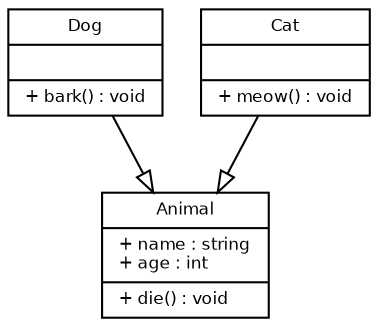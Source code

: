 digraph G {

        fontname = "Bitstream Vera Sans"
        fontsize = 8

        node [
                fontname = "Bitstream Vera Sans"
                fontsize = 8
                shape = "record"
        ]

        edge [
                fontname = "Bitstream Vera Sans"
                fontsize = 8
        ]

 Animal [
                label = "{Animal|+ name : string\l+ age : int\l|+ die() : void\l}"
        ]
        Dog [
                label = "{Dog||+ bark() : void\l}"
        ]

        Cat [
                label = "{Cat||+ meow() : void\l}"
        ]

        edge [
                arrowhead = "empty"
        ]

        Dog -> Animal
        Cat -> Animal
}